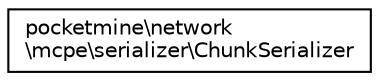 digraph "Graphical Class Hierarchy"
{
 // INTERACTIVE_SVG=YES
 // LATEX_PDF_SIZE
  edge [fontname="Helvetica",fontsize="10",labelfontname="Helvetica",labelfontsize="10"];
  node [fontname="Helvetica",fontsize="10",shape=record];
  rankdir="LR";
  Node0 [label="pocketmine\\network\l\\mcpe\\serializer\\ChunkSerializer",height=0.2,width=0.4,color="black", fillcolor="white", style="filled",URL="$dd/dc9/classpocketmine_1_1network_1_1mcpe_1_1serializer_1_1_chunk_serializer.html",tooltip=" "];
}
